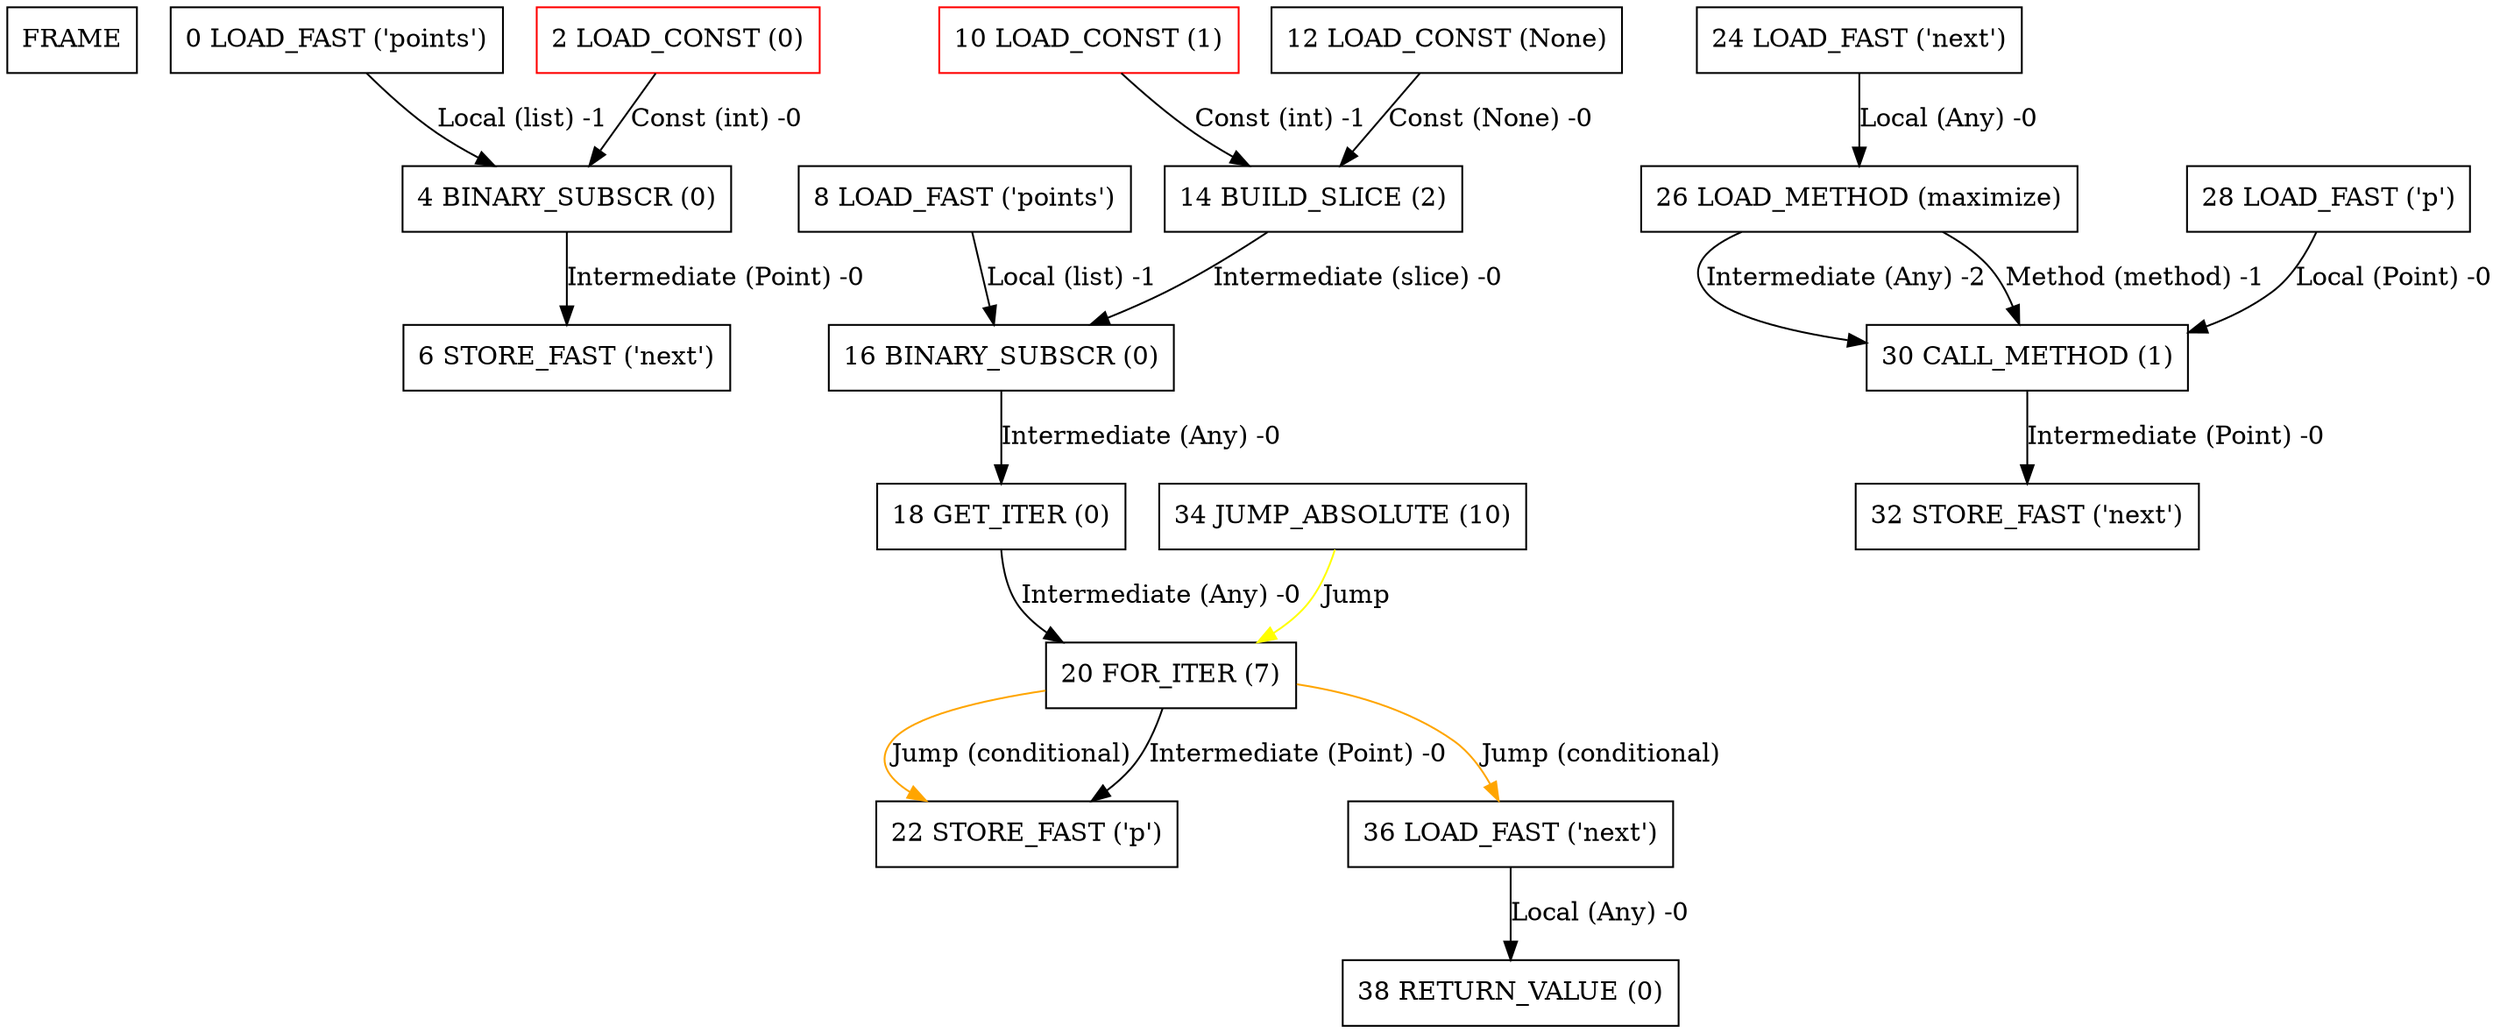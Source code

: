digraph maximize { 
	node [shape=box];
	FRAME [label=FRAME];
	OP0 [label="0 LOAD_FAST ('points')" color="black"];
	OP2 [label="2 LOAD_CONST (0)" color="red"];
	OP4 [label="4 BINARY_SUBSCR (0)" color="black"];
	OP6 [label="6 STORE_FAST ('next')" color="black"];
	OP8 [label="8 LOAD_FAST ('points')" color="black"];
	OP10 [label="10 LOAD_CONST (1)" color="red"];
	OP12 [label="12 LOAD_CONST (None)" color="black"];
	OP14 [label="14 BUILD_SLICE (2)" color="black"];
	OP16 [label="16 BINARY_SUBSCR (0)" color="black"];
	OP18 [label="18 GET_ITER (0)" color="black"];
	OP20 [label="20 FOR_ITER (7)" color="black"];
	OP20 -> OP22 [label="Jump (conditional)" color=orange];
	OP20 -> OP36 [label="Jump (conditional)" color=orange];
	OP22 [label="22 STORE_FAST ('p')" color="black"];
	OP24 [label="24 LOAD_FAST ('next')" color="black"];
	OP26 [label="26 LOAD_METHOD (maximize)" color="black"];
	OP28 [label="28 LOAD_FAST ('p')" color="black"];
	OP30 [label="30 CALL_METHOD (1)" color="black"];
	OP32 [label="32 STORE_FAST ('next')" color="black"];
	OP34 [label="34 JUMP_ABSOLUTE (10)" color="black"];
	OP34 -> OP20 [label="Jump" color=yellow];
	OP36 [label="36 LOAD_FAST ('next')" color="black"];
	OP38 [label="38 RETURN_VALUE (0)" color="black"];
	OP0 -> OP4 [label="Local (list) -1" color=black];
	OP2 -> OP4 [label="Const (int) -0" color=black];
	OP4 -> OP6 [label="Intermediate (Point) -0" color=black];
	OP10 -> OP14 [label="Const (int) -1" color=black];
	OP12 -> OP14 [label="Const (None) -0" color=black];
	OP8 -> OP16 [label="Local (list) -1" color=black];
	OP14 -> OP16 [label="Intermediate (slice) -0" color=black];
	OP16 -> OP18 [label="Intermediate (Any) -0" color=black];
	OP18 -> OP20 [label="Intermediate (Any) -0" color=black];
	OP20 -> OP22 [label="Intermediate (Point) -0" color=black];
	OP24 -> OP26 [label="Local (Any) -0" color=black];
	OP26 -> OP30 [label="Intermediate (Any) -2" color=black];
	OP26 -> OP30 [label="Method (method) -1" color=black];
	OP28 -> OP30 [label="Local (Point) -0" color=black];
	OP30 -> OP32 [label="Intermediate (Point) -0" color=black];
	OP36 -> OP38 [label="Local (Any) -0" color=black];
}
digraph benchmark { 
	node [shape=box];
	FRAME [label=FRAME];
	OP0 [label="0 LOAD_CONST (None)" color="black"];
	OP2 [label="2 BUILD_LIST (1)" color="black"];
	OP4 [label="4 LOAD_FAST ('n')" color="black"];
	OP6 [label="6 BINARY_MULTIPLY (0)" color="black"];
	OP8 [label="8 STORE_FAST ('points')" color="black"];
	OP10 [label="10 LOAD_GLOBAL (range)" color="black"];
	OP12 [label="12 LOAD_FAST ('n')" color="black"];
	OP14 [label="14 CALL_FUNCTION (1)" color="black"];
	OP16 [label="16 GET_ITER (0)" color="black"];
	OP18 [label="18 FOR_ITER (8)" color="black"];
	OP18 -> OP20 [label="Jump (conditional)" color=orange];
	OP18 -> OP36 [label="Jump (conditional)" color=orange];
	OP20 [label="20 STORE_FAST ('i')" color="blue"];
	OP22 [label="22 LOAD_GLOBAL (Point)" color="black"];
	OP24 [label="24 LOAD_FAST ('i')" color="blue"];
	OP26 [label="26 CALL_FUNCTION (1)" color="black"];
	OP28 [label="28 LOAD_FAST ('points')" color="black"];
	OP30 [label="30 LOAD_FAST ('i')" color="blue"];
	OP32 [label="32 STORE_SUBSCR (0)" color="black"];
	OP34 [label="34 JUMP_ABSOLUTE (9)" color="black"];
	OP34 -> OP18 [label="Jump" color=yellow];
	OP36 [label="36 LOAD_FAST ('points')" color="black"];
	OP38 [label="38 GET_ITER (0)" color="black"];
	OP40 [label="40 FOR_ITER (6)" color="black"];
	OP40 -> OP42 [label="Jump (conditional)" color=orange];
	OP40 -> OP54 [label="Jump (conditional)" color=orange];
	OP42 [label="42 STORE_FAST ('p')" color="black"];
	OP44 [label="44 LOAD_FAST ('p')" color="black"];
	OP46 [label="46 LOAD_METHOD (normalize)" color="black"];
	OP48 [label="48 CALL_METHOD (0)" color="black"];
	OP50 [label="50 POP_TOP (0)" color="black"];
	OP52 [label="52 JUMP_ABSOLUTE (20)" color="black"];
	OP52 -> OP40 [label="Jump" color=yellow];
	OP54 [label="54 LOAD_GLOBAL (maximize)" color="black"];
	OP56 [label="56 LOAD_FAST ('points')" color="black"];
	OP58 [label="58 CALL_FUNCTION (1)" color="black"];
	OP60 [label="60 RETURN_VALUE (0)" color="black"];
	OP0 -> OP2 [label="Const (None) -0" color=black];
	OP2 -> OP6 [label="Intermediate (list) -1" color=black];
	OP4 -> OP6 [label="Local (int) -0" color=black];
	OP6 -> OP8 [label="Intermediate (list) -0" color=black];
	OP10 -> OP14 [label="Builtin (type) -1" color=black];
	OP12 -> OP14 [label="Local (int) -0" color=black];
	OP14 -> OP16 [label="Local (range) -0" color=black];
	OP16 -> OP18 [label="Intermediate (range iterator) -0" color=black];
	OP18 -> OP20 [label="Intermediate (int) U0" color=red];
	OP22 -> OP26 [label="Global (type) -1" color=black];
	OP24 -> OP26 [label="Local (int) B0" color=green];
	OP26 -> OP32 [label="Local (Point) -2" color=black];
	OP28 -> OP32 [label="Local (list) -1" color=black];
	OP30 -> OP32 [label="Local (int) B0" color=green];
	OP36 -> OP38 [label="Local (list) -0" color=black];
	OP38 -> OP40 [label="Intermediate (Any) -0" color=black];
	OP40 -> OP42 [label="Intermediate (Point) -0" color=black];
	OP44 -> OP46 [label="Local (Any) -0" color=black];
	OP46 -> OP48 [label="Intermediate (Any) -1" color=black];
	OP46 -> OP48 [label="Method (method) -0" color=black];
	OP48 -> OP50 [label="Intermediate (Any) -0" color=black];
	OP54 -> OP58 [label="Global (function) -1" color=black];
	OP56 -> OP58 [label="Local (list) -0" color=black];
	OP58 -> OP60 [label="Local (Any) -0" color=black];
}
